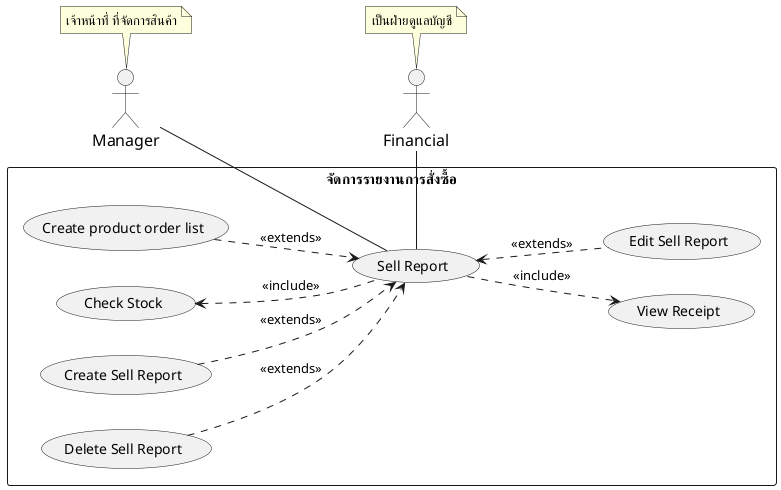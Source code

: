 @startuml
'https://plantuml.com/usecase-diagram
left to right direction
skinparam sequence {
    ParticipantFontName Thai
    ParticipantFontSize 16
    ActorFontSize 16
    ActorFontName Thai
}
'skinparam linetype polyline
' skinparam linetype ortho

skinparam Participant{
    FontColor #efefef
    BorderColor #c0c0c0
}
skinparam Sequence{
    ParticipantBorderThickness .5
    LifeLineBorderColor #8a8a8a
}


' =================== Manager ===================
' role - เจ้าหน้าที่ ที่จัดการสินค้า ให้คงคลังสินค้าอยู่เสมอ
' duty - บริหารจัดการ stock สินค้า ทั้งการจำหน่ายออก และการรับสินค้ารวมถึงการ
' ออกใบสั่งของ การเช็คสินค้าและการทำรายงานต่างๆ
actor Manager as actorManager
note top of actorManager : เจ้าหน้าที่ ที่จัดการสินค้า

' =================== Financial ===================
' role - เป็นฝ่ายดูแลบัญชีและการเงินของบริษัท
' duty - รับข้อมูลการซื้อและขายสินค้า
actor Financial as actorFinancial
note top of actorFinancial : เป็นฝ่ายดูแลบัญชี



' =================== Stock System ===================
rectangle "จัดการรายงานการสั่งซื้อ" as manageSellReport {

    ' ================ Reporting ================
    '   การทำรายงาน
    usecase (Sell Report) as (usecaseSellReport)



    usecase (View Receipt) as (usecaseViewReceipt)



    usecase (Create product order list) as (usecaseCreateProductOrderList)

    ' ================ Stock ================
    usecase (Check Stock) as (usecaseCheckStock)

  usecase (Create Sell Report) as (usecaseCreateSellReport)
    usecase (Edit Sell Report) as (usecaseEditSellReport)
    usecase (Delete Sell Report) as (usecaseDeleteSellReport)


    '===========================================================
    ' ===                  Associate Flow                    ===
    '===========================================================

    ' ===  ความสัมพันธ์ระหว่าง actor และ usecase ในส่วนของการสออกรายงาน ===
    actorManager -- (usecaseSellReport)
    actorFinancial -right- (usecaseSellReport)


    ' ================ Reporting ================
    '   การทำรายงาน

    (usecaseSellReport) ..> (usecaseViewReceipt)    : <<include>>
    (usecaseCheckStock)  <.. (usecaseSellReport)  : <<include>>
    (usecaseCreateProductOrderList) ..>  (usecaseSellReport)   : <<extends>>

    (usecaseCreateSellReport) ..>  (usecaseSellReport)   : <<extends>>
    (usecaseSellReport)   <.. (usecaseEditSellReport)   : <<extends>>
    (usecaseDeleteSellReport) ..>  (usecaseSellReport)   : <<extends>>



'    (usecaseViewProduct) <... (usecaseCreateProductOrderList) : <<include>>
'    (usecaseConfirmOrderList) ..> (usecaseCreateProductOrderList) : <<extends>>
'    (usecaseOrderProductFromSupplier) ...> (usecaseConfirmOrderList)  : <<extend>>
'
'    actorSupplier -- (usecaseOrderProductFromSupplier)
'    actorCEO -- (usecaseConfirmOrderList)




}

@enduml